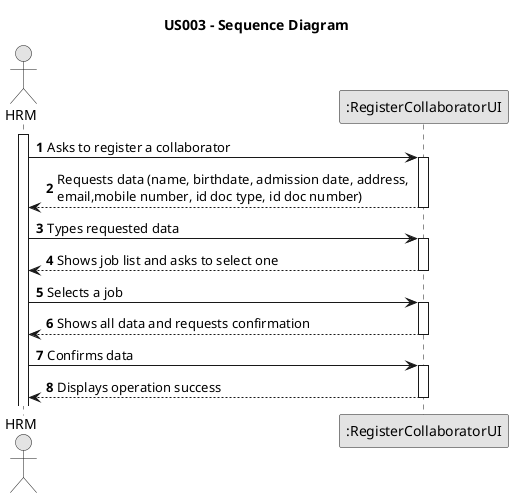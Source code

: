 @startuml
skinparam monochrome true
skinparam packageStyle rectangle
skinparam shadowing false

title US003 - Sequence Diagram

autonumber

actor "HRM" as HRM
participant ":RegisterCollaboratorUI" as CTRL

activate HRM

    HRM -> CTRL : Asks to register a collaborator

    activate CTRL

        CTRL --> HRM : Requests data (name, birthdate, admission date, address, \nemail,mobile number, id doc type, id doc number)
    deactivate CTRL

    HRM -> CTRL : Types requested data

    activate CTRL

        CTRL --> HRM : Shows job list and asks to select one
    deactivate CTRL

    HRM -> CTRL : Selects a job

    activate CTRL

        CTRL --> HRM : Shows all data and requests confirmation
    deactivate CTRL

    HRM -> CTRL : Confirms data

    activate CTRL

        CTRL --> HRM : Displays operation success
    deactivate CTRL

@enduml